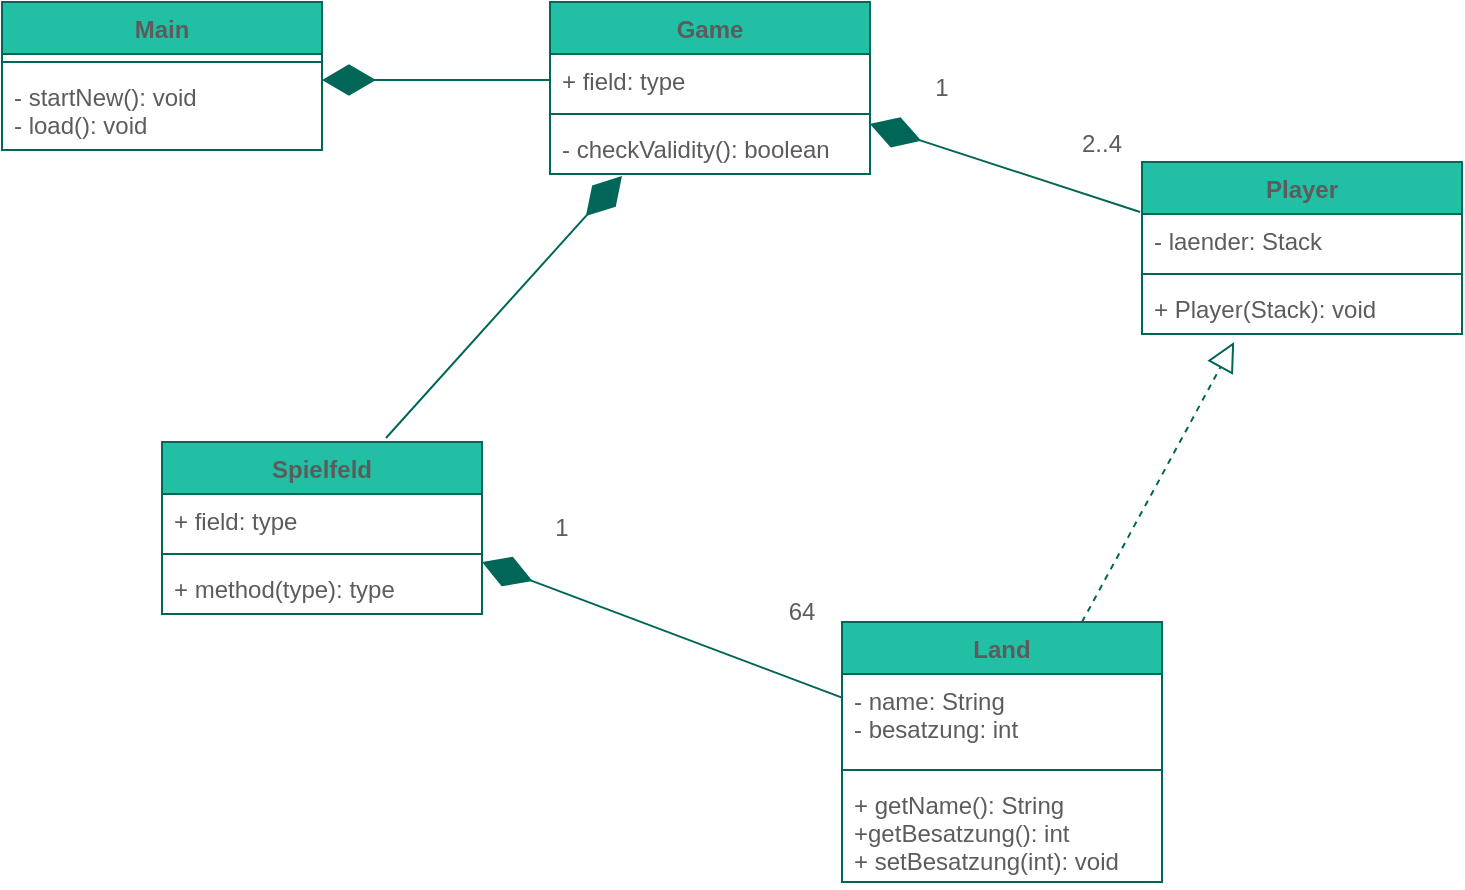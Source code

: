 <mxfile version="18.0.0" type="device"><diagram id="fNo69U1sIROcOlG0II7_" name="Page-1"><mxGraphModel dx="1422" dy="882" grid="1" gridSize="10" guides="1" tooltips="1" connect="1" arrows="1" fold="1" page="1" pageScale="1" pageWidth="827" pageHeight="1169" math="0" shadow="0"><root><mxCell id="0"/><mxCell id="1" parent="0"/><mxCell id="zEMbWmzOOxQUqQ69G9_k-1" value="Main" style="swimlane;fontStyle=1;align=center;verticalAlign=top;childLayout=stackLayout;horizontal=1;startSize=26;horizontalStack=0;resizeParent=1;resizeParentMax=0;resizeLast=0;collapsible=1;marginBottom=0;fillColor=#21C0A5;strokeColor=#006658;fontColor=#5C5C5C;" vertex="1" parent="1"><mxGeometry x="60" y="80" width="160" height="74" as="geometry"/></mxCell><mxCell id="zEMbWmzOOxQUqQ69G9_k-3" value="" style="line;strokeWidth=1;fillColor=none;align=left;verticalAlign=middle;spacingTop=-1;spacingLeft=3;spacingRight=3;rotatable=0;labelPosition=right;points=[];portConstraint=eastwest;strokeColor=#006658;fontColor=#5C5C5C;" vertex="1" parent="zEMbWmzOOxQUqQ69G9_k-1"><mxGeometry y="26" width="160" height="8" as="geometry"/></mxCell><mxCell id="zEMbWmzOOxQUqQ69G9_k-4" value="- startNew(): void&#10;- load(): void" style="text;strokeColor=none;fillColor=none;align=left;verticalAlign=top;spacingLeft=4;spacingRight=4;overflow=hidden;rotatable=0;points=[[0,0.5],[1,0.5]];portConstraint=eastwest;fontColor=#5C5C5C;" vertex="1" parent="zEMbWmzOOxQUqQ69G9_k-1"><mxGeometry y="34" width="160" height="40" as="geometry"/></mxCell><mxCell id="zEMbWmzOOxQUqQ69G9_k-5" value="Game" style="swimlane;fontStyle=1;align=center;verticalAlign=top;childLayout=stackLayout;horizontal=1;startSize=26;horizontalStack=0;resizeParent=1;resizeParentMax=0;resizeLast=0;collapsible=1;marginBottom=0;fillColor=#21C0A5;strokeColor=#006658;fontColor=#5C5C5C;" vertex="1" parent="1"><mxGeometry x="334" y="80" width="160" height="86" as="geometry"/></mxCell><mxCell id="zEMbWmzOOxQUqQ69G9_k-6" value="+ field: type" style="text;strokeColor=none;fillColor=none;align=left;verticalAlign=top;spacingLeft=4;spacingRight=4;overflow=hidden;rotatable=0;points=[[0,0.5],[1,0.5]];portConstraint=eastwest;fontColor=#5C5C5C;" vertex="1" parent="zEMbWmzOOxQUqQ69G9_k-5"><mxGeometry y="26" width="160" height="26" as="geometry"/></mxCell><mxCell id="zEMbWmzOOxQUqQ69G9_k-7" value="" style="line;strokeWidth=1;fillColor=none;align=left;verticalAlign=middle;spacingTop=-1;spacingLeft=3;spacingRight=3;rotatable=0;labelPosition=right;points=[];portConstraint=eastwest;strokeColor=#006658;fontColor=#5C5C5C;" vertex="1" parent="zEMbWmzOOxQUqQ69G9_k-5"><mxGeometry y="52" width="160" height="8" as="geometry"/></mxCell><mxCell id="zEMbWmzOOxQUqQ69G9_k-8" value="- checkValidity(): boolean" style="text;strokeColor=none;fillColor=none;align=left;verticalAlign=top;spacingLeft=4;spacingRight=4;overflow=hidden;rotatable=0;points=[[0,0.5],[1,0.5]];portConstraint=eastwest;fontColor=#5C5C5C;" vertex="1" parent="zEMbWmzOOxQUqQ69G9_k-5"><mxGeometry y="60" width="160" height="26" as="geometry"/></mxCell><mxCell id="zEMbWmzOOxQUqQ69G9_k-11" value="" style="endArrow=diamondThin;endFill=1;endSize=24;html=1;rounded=0;exitX=0;exitY=0.5;exitDx=0;exitDy=0;strokeColor=#006658;fontColor=#5C5C5C;" edge="1" parent="1" source="zEMbWmzOOxQUqQ69G9_k-6"><mxGeometry width="160" relative="1" as="geometry"><mxPoint x="330" y="450" as="sourcePoint"/><mxPoint x="220" y="119" as="targetPoint"/></mxGeometry></mxCell><mxCell id="zEMbWmzOOxQUqQ69G9_k-12" value="Player" style="swimlane;fontStyle=1;align=center;verticalAlign=top;childLayout=stackLayout;horizontal=1;startSize=26;horizontalStack=0;resizeParent=1;resizeParentMax=0;resizeLast=0;collapsible=1;marginBottom=0;fillColor=#21C0A5;strokeColor=#006658;fontColor=#5C5C5C;" vertex="1" parent="1"><mxGeometry x="630" y="160" width="160" height="86" as="geometry"/></mxCell><mxCell id="zEMbWmzOOxQUqQ69G9_k-13" value="- laender: Stack" style="text;strokeColor=none;fillColor=none;align=left;verticalAlign=top;spacingLeft=4;spacingRight=4;overflow=hidden;rotatable=0;points=[[0,0.5],[1,0.5]];portConstraint=eastwest;fontColor=#5C5C5C;" vertex="1" parent="zEMbWmzOOxQUqQ69G9_k-12"><mxGeometry y="26" width="160" height="26" as="geometry"/></mxCell><mxCell id="zEMbWmzOOxQUqQ69G9_k-14" value="" style="line;strokeWidth=1;fillColor=none;align=left;verticalAlign=middle;spacingTop=-1;spacingLeft=3;spacingRight=3;rotatable=0;labelPosition=right;points=[];portConstraint=eastwest;strokeColor=#006658;fontColor=#5C5C5C;" vertex="1" parent="zEMbWmzOOxQUqQ69G9_k-12"><mxGeometry y="52" width="160" height="8" as="geometry"/></mxCell><mxCell id="zEMbWmzOOxQUqQ69G9_k-15" value="+ Player(Stack): void" style="text;strokeColor=none;fillColor=none;align=left;verticalAlign=top;spacingLeft=4;spacingRight=4;overflow=hidden;rotatable=0;points=[[0,0.5],[1,0.5]];portConstraint=eastwest;fontColor=#5C5C5C;" vertex="1" parent="zEMbWmzOOxQUqQ69G9_k-12"><mxGeometry y="60" width="160" height="26" as="geometry"/></mxCell><mxCell id="zEMbWmzOOxQUqQ69G9_k-16" value="" style="endArrow=diamondThin;endFill=1;endSize=24;html=1;rounded=0;exitX=-0.006;exitY=-0.038;exitDx=0;exitDy=0;exitPerimeter=0;entryX=1;entryY=0.038;entryDx=0;entryDy=0;entryPerimeter=0;strokeColor=#006658;fontColor=#5C5C5C;" edge="1" parent="1" source="zEMbWmzOOxQUqQ69G9_k-13" target="zEMbWmzOOxQUqQ69G9_k-8"><mxGeometry width="160" relative="1" as="geometry"><mxPoint x="330" y="450" as="sourcePoint"/><mxPoint x="480" y="240" as="targetPoint"/></mxGeometry></mxCell><mxCell id="zEMbWmzOOxQUqQ69G9_k-17" value="1" style="text;html=1;strokeColor=none;fillColor=none;align=center;verticalAlign=middle;whiteSpace=wrap;rounded=0;fontColor=#5C5C5C;" vertex="1" parent="1"><mxGeometry x="500" y="108" width="60" height="30" as="geometry"/></mxCell><mxCell id="zEMbWmzOOxQUqQ69G9_k-19" value="2..4" style="text;html=1;strokeColor=none;fillColor=none;align=center;verticalAlign=middle;whiteSpace=wrap;rounded=0;fontColor=#5C5C5C;" vertex="1" parent="1"><mxGeometry x="580" y="136" width="60" height="30" as="geometry"/></mxCell><mxCell id="zEMbWmzOOxQUqQ69G9_k-25" value="Land" style="swimlane;fontStyle=1;align=center;verticalAlign=top;childLayout=stackLayout;horizontal=1;startSize=26;horizontalStack=0;resizeParent=1;resizeParentMax=0;resizeLast=0;collapsible=1;marginBottom=0;fillColor=#21C0A5;strokeColor=#006658;fontColor=#5C5C5C;" vertex="1" parent="1"><mxGeometry x="480" y="390" width="160" height="130" as="geometry"/></mxCell><mxCell id="zEMbWmzOOxQUqQ69G9_k-26" value="- name: String&#10;- besatzung: int" style="text;strokeColor=none;fillColor=none;align=left;verticalAlign=top;spacingLeft=4;spacingRight=4;overflow=hidden;rotatable=0;points=[[0,0.5],[1,0.5]];portConstraint=eastwest;fontColor=#5C5C5C;" vertex="1" parent="zEMbWmzOOxQUqQ69G9_k-25"><mxGeometry y="26" width="160" height="44" as="geometry"/></mxCell><mxCell id="zEMbWmzOOxQUqQ69G9_k-27" value="" style="line;strokeWidth=1;fillColor=none;align=left;verticalAlign=middle;spacingTop=-1;spacingLeft=3;spacingRight=3;rotatable=0;labelPosition=right;points=[];portConstraint=eastwest;strokeColor=#006658;fontColor=#5C5C5C;" vertex="1" parent="zEMbWmzOOxQUqQ69G9_k-25"><mxGeometry y="70" width="160" height="8" as="geometry"/></mxCell><mxCell id="zEMbWmzOOxQUqQ69G9_k-28" value="+ getName(): String&#10;+getBesatzung(): int&#10;+ setBesatzung(int): void" style="text;strokeColor=none;fillColor=none;align=left;verticalAlign=top;spacingLeft=4;spacingRight=4;overflow=hidden;rotatable=0;points=[[0,0.5],[1,0.5]];portConstraint=eastwest;fontColor=#5C5C5C;" vertex="1" parent="zEMbWmzOOxQUqQ69G9_k-25"><mxGeometry y="78" width="160" height="52" as="geometry"/></mxCell><mxCell id="zEMbWmzOOxQUqQ69G9_k-29" value="" style="endArrow=block;dashed=1;endFill=0;endSize=12;html=1;rounded=0;exitX=0.75;exitY=0;exitDx=0;exitDy=0;entryX=0.288;entryY=1.154;entryDx=0;entryDy=0;entryPerimeter=0;strokeColor=#006658;fontColor=#5C5C5C;" edge="1" parent="1" source="zEMbWmzOOxQUqQ69G9_k-25" target="zEMbWmzOOxQUqQ69G9_k-15"><mxGeometry width="160" relative="1" as="geometry"><mxPoint x="330" y="450" as="sourcePoint"/><mxPoint x="580" y="290" as="targetPoint"/></mxGeometry></mxCell><mxCell id="zEMbWmzOOxQUqQ69G9_k-30" value="Spielfeld" style="swimlane;fontStyle=1;align=center;verticalAlign=top;childLayout=stackLayout;horizontal=1;startSize=26;horizontalStack=0;resizeParent=1;resizeParentMax=0;resizeLast=0;collapsible=1;marginBottom=0;fillColor=#21C0A5;strokeColor=#006658;fontColor=#5C5C5C;" vertex="1" parent="1"><mxGeometry x="140" y="300" width="160" height="86" as="geometry"/></mxCell><mxCell id="zEMbWmzOOxQUqQ69G9_k-31" value="+ field: type" style="text;strokeColor=none;fillColor=none;align=left;verticalAlign=top;spacingLeft=4;spacingRight=4;overflow=hidden;rotatable=0;points=[[0,0.5],[1,0.5]];portConstraint=eastwest;fontColor=#5C5C5C;" vertex="1" parent="zEMbWmzOOxQUqQ69G9_k-30"><mxGeometry y="26" width="160" height="26" as="geometry"/></mxCell><mxCell id="zEMbWmzOOxQUqQ69G9_k-32" value="" style="line;strokeWidth=1;fillColor=none;align=left;verticalAlign=middle;spacingTop=-1;spacingLeft=3;spacingRight=3;rotatable=0;labelPosition=right;points=[];portConstraint=eastwest;strokeColor=#006658;fontColor=#5C5C5C;" vertex="1" parent="zEMbWmzOOxQUqQ69G9_k-30"><mxGeometry y="52" width="160" height="8" as="geometry"/></mxCell><mxCell id="zEMbWmzOOxQUqQ69G9_k-33" value="+ method(type): type" style="text;strokeColor=none;fillColor=none;align=left;verticalAlign=top;spacingLeft=4;spacingRight=4;overflow=hidden;rotatable=0;points=[[0,0.5],[1,0.5]];portConstraint=eastwest;fontColor=#5C5C5C;" vertex="1" parent="zEMbWmzOOxQUqQ69G9_k-30"><mxGeometry y="60" width="160" height="26" as="geometry"/></mxCell><mxCell id="zEMbWmzOOxQUqQ69G9_k-34" value="" style="endArrow=diamondThin;endFill=1;endSize=24;html=1;rounded=0;exitX=0;exitY=0.269;exitDx=0;exitDy=0;exitPerimeter=0;strokeColor=#006658;fontColor=#5C5C5C;" edge="1" parent="1" source="zEMbWmzOOxQUqQ69G9_k-26"><mxGeometry width="160" relative="1" as="geometry"><mxPoint x="400" y="620" as="sourcePoint"/><mxPoint x="300" y="360" as="targetPoint"/></mxGeometry></mxCell><mxCell id="zEMbWmzOOxQUqQ69G9_k-35" value="" style="endArrow=diamondThin;endFill=1;endSize=24;html=1;rounded=0;exitX=0.7;exitY=-0.023;exitDx=0;exitDy=0;exitPerimeter=0;entryX=0.225;entryY=1.038;entryDx=0;entryDy=0;entryPerimeter=0;strokeColor=#006658;fontColor=#5C5C5C;" edge="1" parent="1" source="zEMbWmzOOxQUqQ69G9_k-30" target="zEMbWmzOOxQUqQ69G9_k-8"><mxGeometry width="160" relative="1" as="geometry"><mxPoint x="330" y="450" as="sourcePoint"/><mxPoint x="490" y="450" as="targetPoint"/></mxGeometry></mxCell><mxCell id="zEMbWmzOOxQUqQ69G9_k-36" value="1" style="text;html=1;strokeColor=none;fillColor=none;align=center;verticalAlign=middle;whiteSpace=wrap;rounded=0;fontColor=#5C5C5C;" vertex="1" parent="1"><mxGeometry x="310" y="328" width="60" height="30" as="geometry"/></mxCell><mxCell id="zEMbWmzOOxQUqQ69G9_k-37" value="64" style="text;html=1;strokeColor=none;fillColor=none;align=center;verticalAlign=middle;whiteSpace=wrap;rounded=0;fontColor=#5C5C5C;" vertex="1" parent="1"><mxGeometry x="430" y="370" width="60" height="30" as="geometry"/></mxCell></root></mxGraphModel></diagram></mxfile>
